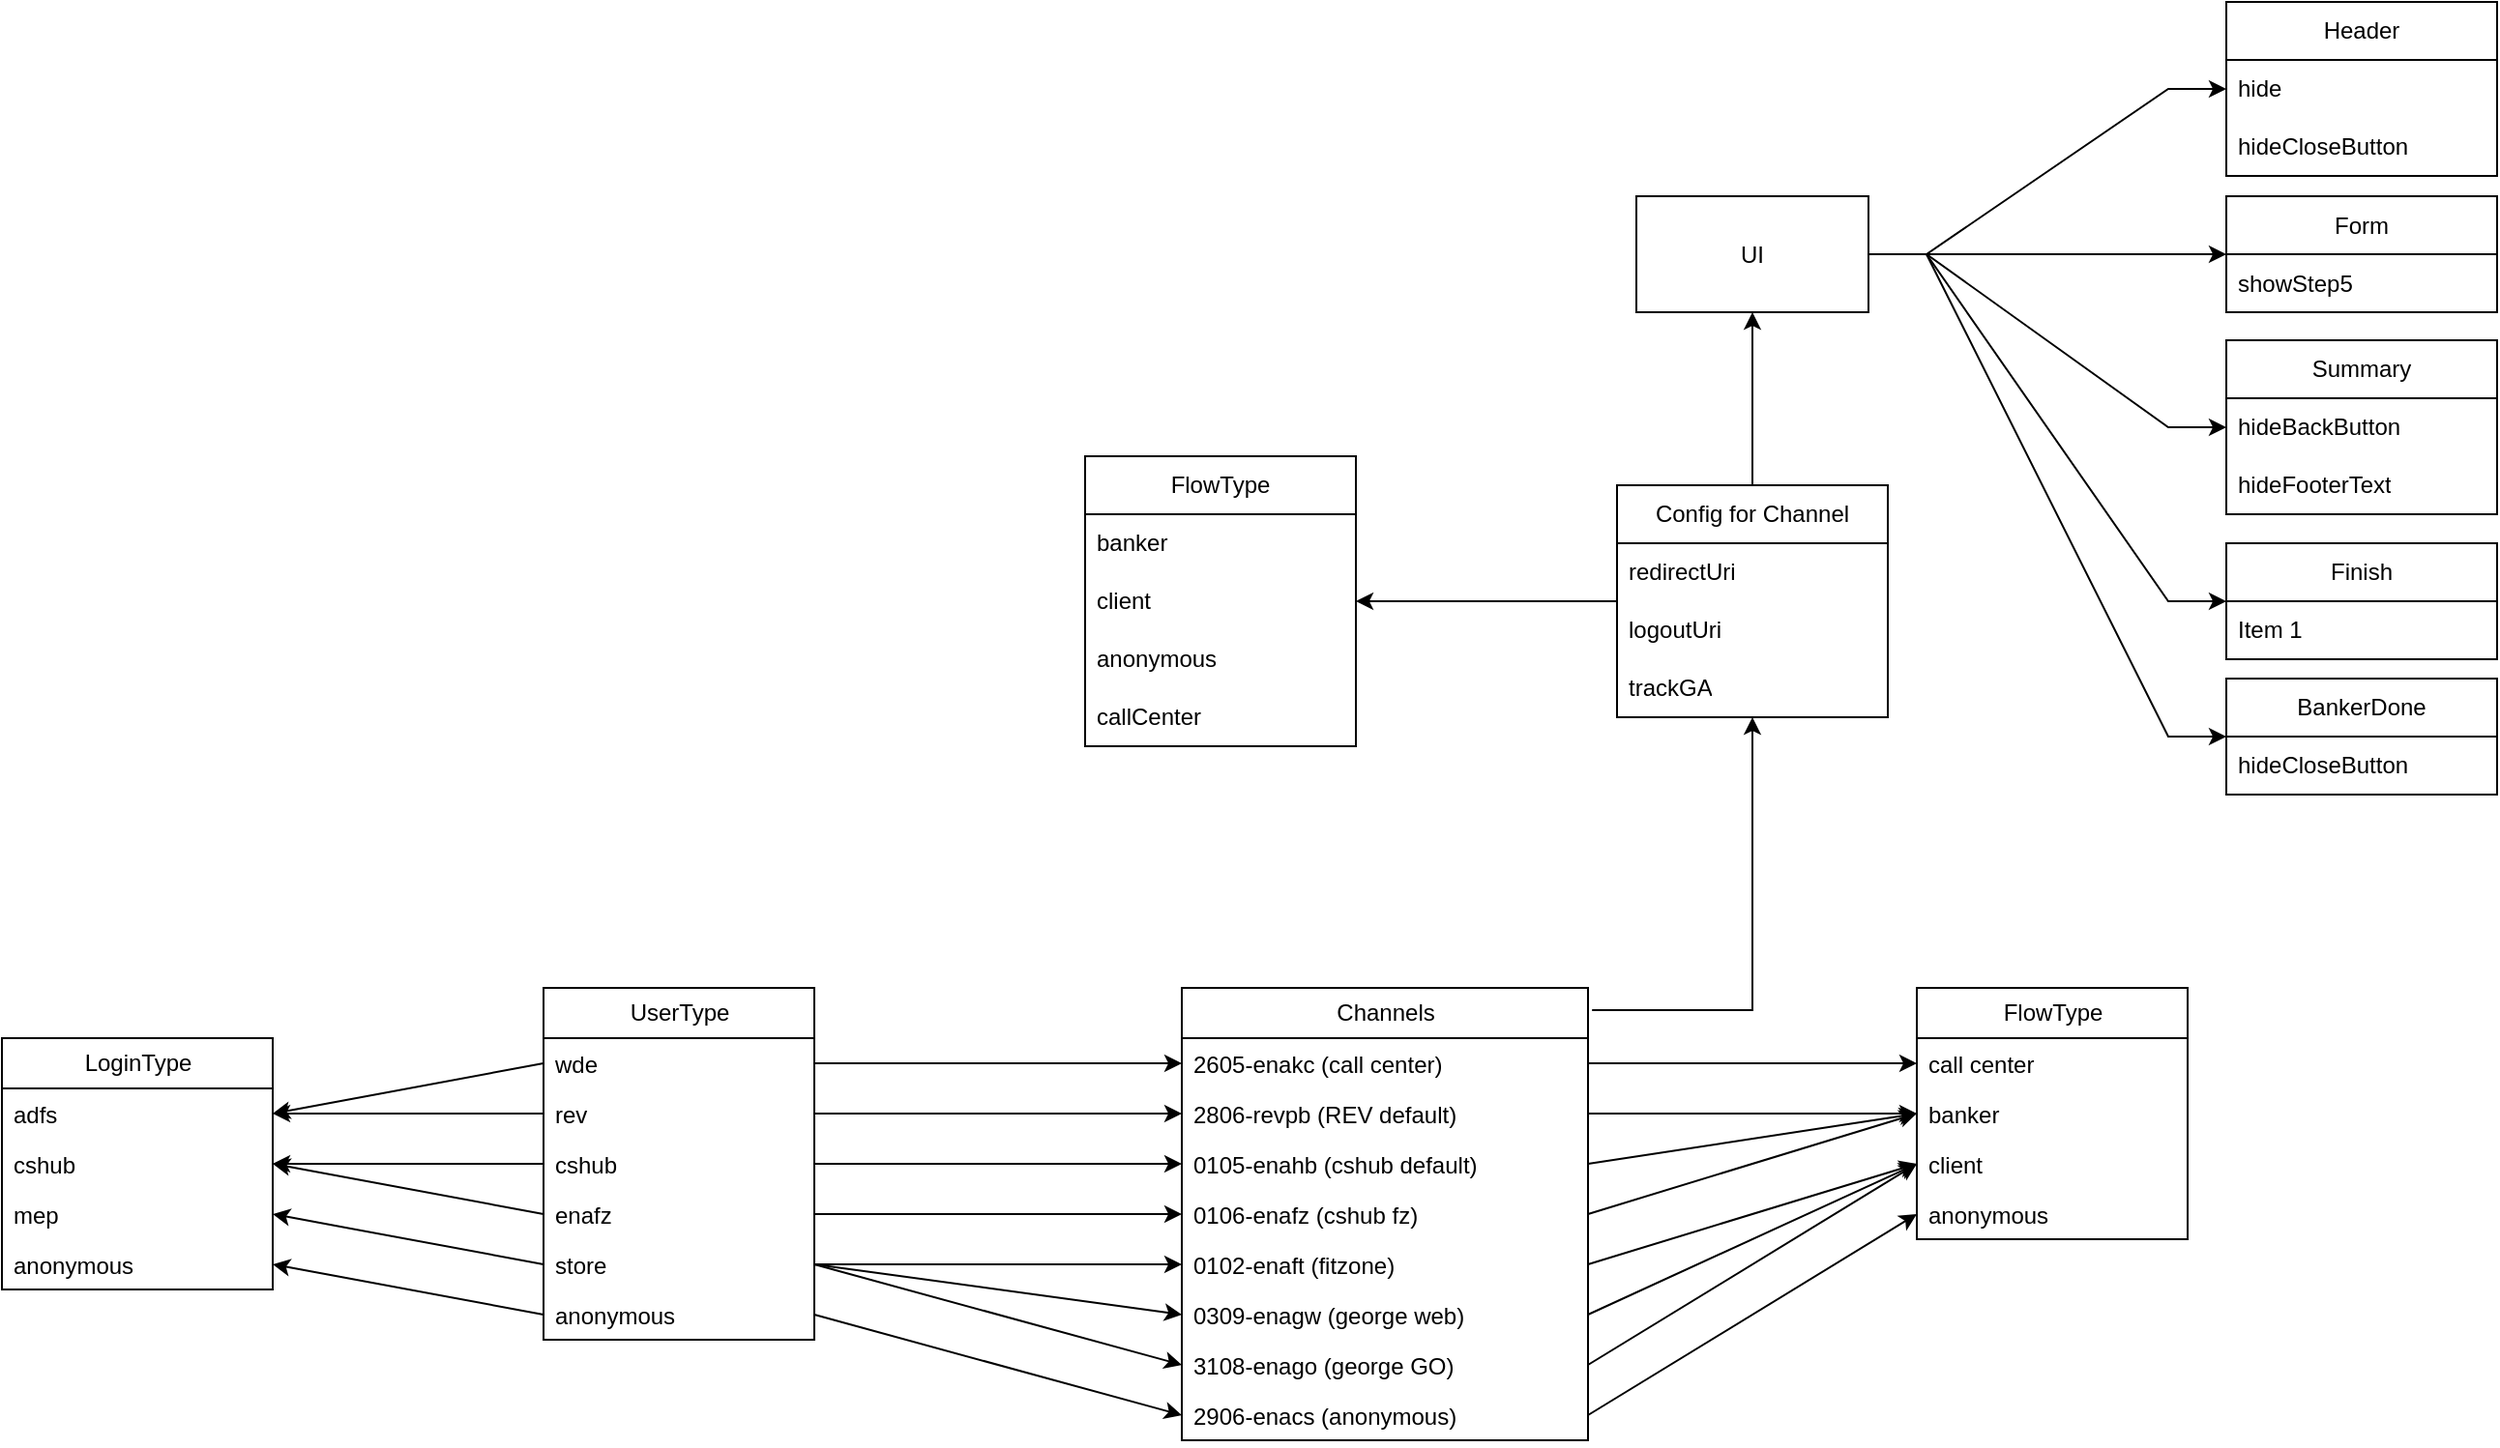 <mxfile version="21.7.4" type="github">
  <diagram name="Stránka-1" id="3PBPj4A7SnuS5fqXDSdj">
    <mxGraphModel dx="2336" dy="1974" grid="1" gridSize="10" guides="1" tooltips="1" connect="1" arrows="1" fold="1" page="1" pageScale="1" pageWidth="827" pageHeight="1169" math="0" shadow="0">
      <root>
        <mxCell id="0" />
        <mxCell id="1" parent="0" />
        <mxCell id="SjOJlThTYpRyi31LJR5W-23" value="UserType" style="swimlane;fontStyle=0;childLayout=stackLayout;horizontal=1;startSize=26;fillColor=none;horizontalStack=0;resizeParent=1;resizeParentMax=0;resizeLast=0;collapsible=1;marginBottom=0;html=1;" parent="1" vertex="1">
          <mxGeometry x="50" y="210" width="140" height="182" as="geometry">
            <mxRectangle x="80" y="380" width="90" height="30" as="alternateBounds" />
          </mxGeometry>
        </mxCell>
        <mxCell id="SjOJlThTYpRyi31LJR5W-26" value="wde" style="text;strokeColor=none;fillColor=none;align=left;verticalAlign=top;spacingLeft=4;spacingRight=4;overflow=hidden;rotatable=0;points=[[0,0.5],[1,0.5]];portConstraint=eastwest;whiteSpace=wrap;html=1;" parent="SjOJlThTYpRyi31LJR5W-23" vertex="1">
          <mxGeometry y="26" width="140" height="26" as="geometry" />
        </mxCell>
        <mxCell id="SjOJlThTYpRyi31LJR5W-27" value="rev" style="text;strokeColor=none;fillColor=none;align=left;verticalAlign=top;spacingLeft=4;spacingRight=4;overflow=hidden;rotatable=0;points=[[0,0.5],[1,0.5]];portConstraint=eastwest;whiteSpace=wrap;html=1;" parent="SjOJlThTYpRyi31LJR5W-23" vertex="1">
          <mxGeometry y="52" width="140" height="26" as="geometry" />
        </mxCell>
        <mxCell id="SjOJlThTYpRyi31LJR5W-25" value="cshub" style="text;strokeColor=none;fillColor=none;align=left;verticalAlign=top;spacingLeft=4;spacingRight=4;overflow=hidden;rotatable=0;points=[[0,0.5],[1,0.5]];portConstraint=eastwest;whiteSpace=wrap;html=1;" parent="SjOJlThTYpRyi31LJR5W-23" vertex="1">
          <mxGeometry y="78" width="140" height="26" as="geometry" />
        </mxCell>
        <mxCell id="vvUskbsvoKcseMyx_ruH-7" value="enafz" style="text;strokeColor=none;fillColor=none;align=left;verticalAlign=top;spacingLeft=4;spacingRight=4;overflow=hidden;rotatable=0;points=[[0,0.5],[1,0.5]];portConstraint=eastwest;whiteSpace=wrap;html=1;" parent="SjOJlThTYpRyi31LJR5W-23" vertex="1">
          <mxGeometry y="104" width="140" height="26" as="geometry" />
        </mxCell>
        <mxCell id="SjOJlThTYpRyi31LJR5W-24" value="store" style="text;strokeColor=none;fillColor=none;align=left;verticalAlign=top;spacingLeft=4;spacingRight=4;overflow=hidden;rotatable=0;points=[[0,0.5],[1,0.5]];portConstraint=eastwest;whiteSpace=wrap;html=1;" parent="SjOJlThTYpRyi31LJR5W-23" vertex="1">
          <mxGeometry y="130" width="140" height="26" as="geometry" />
        </mxCell>
        <mxCell id="Q2BOVZZJzmIybMUUDZFd-5" value="anonymous" style="text;strokeColor=none;fillColor=none;align=left;verticalAlign=top;spacingLeft=4;spacingRight=4;overflow=hidden;rotatable=0;points=[[0,0.5],[1,0.5]];portConstraint=eastwest;whiteSpace=wrap;html=1;" parent="SjOJlThTYpRyi31LJR5W-23" vertex="1">
          <mxGeometry y="156" width="140" height="26" as="geometry" />
        </mxCell>
        <mxCell id="SjOJlThTYpRyi31LJR5W-28" value="LoginType" style="swimlane;fontStyle=0;childLayout=stackLayout;horizontal=1;startSize=26;fillColor=none;horizontalStack=0;resizeParent=1;resizeParentMax=0;resizeLast=0;collapsible=1;marginBottom=0;html=1;" parent="1" vertex="1">
          <mxGeometry x="-230" y="236" width="140" height="130" as="geometry" />
        </mxCell>
        <mxCell id="SjOJlThTYpRyi31LJR5W-30" value="adfs" style="text;strokeColor=none;fillColor=none;align=left;verticalAlign=top;spacingLeft=4;spacingRight=4;overflow=hidden;rotatable=0;points=[[0,0.5],[1,0.5]];portConstraint=eastwest;whiteSpace=wrap;html=1;" parent="SjOJlThTYpRyi31LJR5W-28" vertex="1">
          <mxGeometry y="26" width="140" height="26" as="geometry" />
        </mxCell>
        <mxCell id="SjOJlThTYpRyi31LJR5W-31" value="cshub" style="text;strokeColor=none;fillColor=none;align=left;verticalAlign=top;spacingLeft=4;spacingRight=4;overflow=hidden;rotatable=0;points=[[0,0.5],[1,0.5]];portConstraint=eastwest;whiteSpace=wrap;html=1;" parent="SjOJlThTYpRyi31LJR5W-28" vertex="1">
          <mxGeometry y="52" width="140" height="26" as="geometry" />
        </mxCell>
        <mxCell id="SjOJlThTYpRyi31LJR5W-29" value="mep" style="text;strokeColor=none;fillColor=none;align=left;verticalAlign=top;spacingLeft=4;spacingRight=4;overflow=hidden;rotatable=0;points=[[0,0.5],[1,0.5]];portConstraint=eastwest;whiteSpace=wrap;html=1;" parent="SjOJlThTYpRyi31LJR5W-28" vertex="1">
          <mxGeometry y="78" width="140" height="26" as="geometry" />
        </mxCell>
        <mxCell id="Q2BOVZZJzmIybMUUDZFd-4" value="anonymous" style="text;strokeColor=none;fillColor=none;align=left;verticalAlign=top;spacingLeft=4;spacingRight=4;overflow=hidden;rotatable=0;points=[[0,0.5],[1,0.5]];portConstraint=eastwest;whiteSpace=wrap;html=1;" parent="SjOJlThTYpRyi31LJR5W-28" vertex="1">
          <mxGeometry y="104" width="140" height="26" as="geometry" />
        </mxCell>
        <mxCell id="SjOJlThTYpRyi31LJR5W-32" value="Channels" style="swimlane;fontStyle=0;childLayout=stackLayout;horizontal=1;startSize=26;fillColor=none;horizontalStack=0;resizeParent=1;resizeParentMax=0;resizeLast=0;collapsible=1;marginBottom=0;html=1;" parent="1" vertex="1">
          <mxGeometry x="380" y="210" width="210" height="234" as="geometry" />
        </mxCell>
        <mxCell id="SjOJlThTYpRyi31LJR5W-37" value="2605-enakc (call center)" style="text;strokeColor=none;fillColor=none;align=left;verticalAlign=top;spacingLeft=4;spacingRight=4;overflow=hidden;rotatable=0;points=[[0,0.5],[1,0.5]];portConstraint=eastwest;whiteSpace=wrap;html=1;" parent="SjOJlThTYpRyi31LJR5W-32" vertex="1">
          <mxGeometry y="26" width="210" height="26" as="geometry" />
        </mxCell>
        <mxCell id="SjOJlThTYpRyi31LJR5W-41" value="2806-revpb (REV default)" style="text;strokeColor=none;fillColor=none;align=left;verticalAlign=top;spacingLeft=4;spacingRight=4;overflow=hidden;rotatable=0;points=[[0,0.5],[1,0.5]];portConstraint=eastwest;whiteSpace=wrap;html=1;" parent="SjOJlThTYpRyi31LJR5W-32" vertex="1">
          <mxGeometry y="52" width="210" height="26" as="geometry" />
        </mxCell>
        <mxCell id="SjOJlThTYpRyi31LJR5W-39" value="0105-enahb (cshub&amp;nbsp;default)" style="text;strokeColor=none;fillColor=none;align=left;verticalAlign=top;spacingLeft=4;spacingRight=4;overflow=hidden;rotatable=0;points=[[0,0.5],[1,0.5]];portConstraint=eastwest;whiteSpace=wrap;html=1;" parent="SjOJlThTYpRyi31LJR5W-32" vertex="1">
          <mxGeometry y="78" width="210" height="26" as="geometry" />
        </mxCell>
        <mxCell id="SjOJlThTYpRyi31LJR5W-40" value="0106-enafz (cshub fz)" style="text;strokeColor=none;fillColor=none;align=left;verticalAlign=top;spacingLeft=4;spacingRight=4;overflow=hidden;rotatable=0;points=[[0,0.5],[1,0.5]];portConstraint=eastwest;whiteSpace=wrap;html=1;" parent="SjOJlThTYpRyi31LJR5W-32" vertex="1">
          <mxGeometry y="104" width="210" height="26" as="geometry" />
        </mxCell>
        <mxCell id="SjOJlThTYpRyi31LJR5W-33" value="0102-enaft (fitzone)" style="text;strokeColor=none;fillColor=none;align=left;verticalAlign=top;spacingLeft=4;spacingRight=4;overflow=hidden;rotatable=0;points=[[0,0.5],[1,0.5]];portConstraint=eastwest;whiteSpace=wrap;html=1;" parent="SjOJlThTYpRyi31LJR5W-32" vertex="1">
          <mxGeometry y="130" width="210" height="26" as="geometry" />
        </mxCell>
        <mxCell id="SjOJlThTYpRyi31LJR5W-34" value="0309-enagw (george web)" style="text;strokeColor=none;fillColor=none;align=left;verticalAlign=top;spacingLeft=4;spacingRight=4;overflow=hidden;rotatable=0;points=[[0,0.5],[1,0.5]];portConstraint=eastwest;whiteSpace=wrap;html=1;" parent="SjOJlThTYpRyi31LJR5W-32" vertex="1">
          <mxGeometry y="156" width="210" height="26" as="geometry" />
        </mxCell>
        <mxCell id="SjOJlThTYpRyi31LJR5W-35" value="3108-enago (george GO)" style="text;strokeColor=none;fillColor=none;align=left;verticalAlign=top;spacingLeft=4;spacingRight=4;overflow=hidden;rotatable=0;points=[[0,0.5],[1,0.5]];portConstraint=eastwest;whiteSpace=wrap;html=1;" parent="SjOJlThTYpRyi31LJR5W-32" vertex="1">
          <mxGeometry y="182" width="210" height="26" as="geometry" />
        </mxCell>
        <mxCell id="SjOJlThTYpRyi31LJR5W-36" value="2906-enacs (anonymous)" style="text;strokeColor=none;fillColor=none;align=left;verticalAlign=top;spacingLeft=4;spacingRight=4;overflow=hidden;rotatable=0;points=[[0,0.5],[1,0.5]];portConstraint=eastwest;whiteSpace=wrap;html=1;" parent="SjOJlThTYpRyi31LJR5W-32" vertex="1">
          <mxGeometry y="208" width="210" height="26" as="geometry" />
        </mxCell>
        <mxCell id="Q2BOVZZJzmIybMUUDZFd-3" value="" style="edgeStyle=orthogonalEdgeStyle;rounded=0;orthogonalLoop=1;jettySize=auto;html=1;exitX=1.01;exitY=0.049;exitDx=0;exitDy=0;exitPerimeter=0;" parent="1" source="SjOJlThTYpRyi31LJR5W-32" target="dvN6BULuj6MkzKKFIKqG-23" edge="1">
          <mxGeometry relative="1" as="geometry">
            <mxPoint x="675.053" y="89" as="targetPoint" />
          </mxGeometry>
        </mxCell>
        <mxCell id="SjOJlThTYpRyi31LJR5W-43" value="FlowType" style="swimlane;fontStyle=0;childLayout=stackLayout;horizontal=1;startSize=26;fillColor=none;horizontalStack=0;resizeParent=1;resizeParentMax=0;resizeLast=0;collapsible=1;marginBottom=0;html=1;" parent="1" vertex="1">
          <mxGeometry x="760" y="210" width="140" height="130" as="geometry">
            <mxRectangle x="760" y="210" width="90" height="30" as="alternateBounds" />
          </mxGeometry>
        </mxCell>
        <mxCell id="SjOJlThTYpRyi31LJR5W-46" value="call center" style="text;strokeColor=none;fillColor=none;align=left;verticalAlign=top;spacingLeft=4;spacingRight=4;overflow=hidden;rotatable=0;points=[[0,0.5],[1,0.5]];portConstraint=eastwest;whiteSpace=wrap;html=1;" parent="SjOJlThTYpRyi31LJR5W-43" vertex="1">
          <mxGeometry y="26" width="140" height="26" as="geometry" />
        </mxCell>
        <mxCell id="SjOJlThTYpRyi31LJR5W-44" value="banker" style="text;strokeColor=none;fillColor=none;align=left;verticalAlign=top;spacingLeft=4;spacingRight=4;overflow=hidden;rotatable=0;points=[[0,0.5],[1,0.5]];portConstraint=eastwest;whiteSpace=wrap;html=1;" parent="SjOJlThTYpRyi31LJR5W-43" vertex="1">
          <mxGeometry y="52" width="140" height="26" as="geometry" />
        </mxCell>
        <mxCell id="SjOJlThTYpRyi31LJR5W-47" value="client" style="text;strokeColor=none;fillColor=none;align=left;verticalAlign=top;spacingLeft=4;spacingRight=4;overflow=hidden;rotatable=0;points=[[0,0.5],[1,0.5]];portConstraint=eastwest;whiteSpace=wrap;html=1;" parent="SjOJlThTYpRyi31LJR5W-43" vertex="1">
          <mxGeometry y="78" width="140" height="26" as="geometry" />
        </mxCell>
        <mxCell id="dvN6BULuj6MkzKKFIKqG-35" value="anonymous" style="text;strokeColor=none;fillColor=none;align=left;verticalAlign=top;spacingLeft=4;spacingRight=4;overflow=hidden;rotatable=0;points=[[0,0.5],[1,0.5]];portConstraint=eastwest;whiteSpace=wrap;html=1;" vertex="1" parent="SjOJlThTYpRyi31LJR5W-43">
          <mxGeometry y="104" width="140" height="26" as="geometry" />
        </mxCell>
        <mxCell id="SjOJlThTYpRyi31LJR5W-49" value="" style="endArrow=classic;html=1;rounded=0;entryX=0;entryY=0.5;entryDx=0;entryDy=0;exitX=1;exitY=0.5;exitDx=0;exitDy=0;" parent="1" source="SjOJlThTYpRyi31LJR5W-33" target="SjOJlThTYpRyi31LJR5W-47" edge="1">
          <mxGeometry width="50" height="50" relative="1" as="geometry">
            <mxPoint x="370" y="180" as="sourcePoint" />
            <mxPoint x="550" y="100" as="targetPoint" />
          </mxGeometry>
        </mxCell>
        <mxCell id="SjOJlThTYpRyi31LJR5W-50" value="" style="endArrow=classic;html=1;rounded=0;entryX=1;entryY=0.5;entryDx=0;entryDy=0;exitX=0;exitY=0.5;exitDx=0;exitDy=0;" parent="1" source="SjOJlThTYpRyi31LJR5W-24" target="SjOJlThTYpRyi31LJR5W-29" edge="1">
          <mxGeometry width="50" height="50" relative="1" as="geometry">
            <mxPoint x="370" y="180" as="sourcePoint" />
            <mxPoint x="420" y="130" as="targetPoint" />
          </mxGeometry>
        </mxCell>
        <mxCell id="SjOJlThTYpRyi31LJR5W-51" value="" style="endArrow=classic;html=1;rounded=0;exitX=1;exitY=0.5;exitDx=0;exitDy=0;entryX=0;entryY=0.5;entryDx=0;entryDy=0;" parent="1" source="SjOJlThTYpRyi31LJR5W-34" target="SjOJlThTYpRyi31LJR5W-47" edge="1">
          <mxGeometry width="50" height="50" relative="1" as="geometry">
            <mxPoint x="370" y="220" as="sourcePoint" />
            <mxPoint x="420" y="170" as="targetPoint" />
          </mxGeometry>
        </mxCell>
        <mxCell id="SjOJlThTYpRyi31LJR5W-52" value="" style="endArrow=classic;html=1;rounded=0;exitX=1;exitY=0.5;exitDx=0;exitDy=0;entryX=0;entryY=0.5;entryDx=0;entryDy=0;" parent="1" source="SjOJlThTYpRyi31LJR5W-35" target="SjOJlThTYpRyi31LJR5W-47" edge="1">
          <mxGeometry width="50" height="50" relative="1" as="geometry">
            <mxPoint x="370" y="220" as="sourcePoint" />
            <mxPoint x="720" y="379" as="targetPoint" />
          </mxGeometry>
        </mxCell>
        <mxCell id="SjOJlThTYpRyi31LJR5W-53" value="" style="endArrow=classic;html=1;rounded=0;entryX=0;entryY=0.5;entryDx=0;entryDy=0;exitX=1;exitY=0.5;exitDx=0;exitDy=0;" parent="1" source="SjOJlThTYpRyi31LJR5W-37" target="SjOJlThTYpRyi31LJR5W-46" edge="1">
          <mxGeometry width="50" height="50" relative="1" as="geometry">
            <mxPoint x="370" y="220" as="sourcePoint" />
            <mxPoint x="420" y="170" as="targetPoint" />
          </mxGeometry>
        </mxCell>
        <mxCell id="SjOJlThTYpRyi31LJR5W-54" value="" style="endArrow=classic;html=1;rounded=0;entryX=0;entryY=0.5;entryDx=0;entryDy=0;exitX=1;exitY=0.5;exitDx=0;exitDy=0;" parent="1" source="SjOJlThTYpRyi31LJR5W-39" target="SjOJlThTYpRyi31LJR5W-44" edge="1">
          <mxGeometry width="50" height="50" relative="1" as="geometry">
            <mxPoint x="370" y="220" as="sourcePoint" />
            <mxPoint x="420" y="170" as="targetPoint" />
          </mxGeometry>
        </mxCell>
        <mxCell id="SjOJlThTYpRyi31LJR5W-55" value="" style="endArrow=classic;html=1;rounded=0;entryX=0;entryY=0.5;entryDx=0;entryDy=0;exitX=1;exitY=0.5;exitDx=0;exitDy=0;" parent="1" source="SjOJlThTYpRyi31LJR5W-41" target="SjOJlThTYpRyi31LJR5W-44" edge="1">
          <mxGeometry width="50" height="50" relative="1" as="geometry">
            <mxPoint x="370" y="220" as="sourcePoint" />
            <mxPoint x="720" y="275" as="targetPoint" />
          </mxGeometry>
        </mxCell>
        <mxCell id="SjOJlThTYpRyi31LJR5W-57" value="" style="endArrow=classic;html=1;rounded=0;exitX=0;exitY=0.5;exitDx=0;exitDy=0;entryX=1;entryY=0.5;entryDx=0;entryDy=0;" parent="1" source="SjOJlThTYpRyi31LJR5W-25" target="SjOJlThTYpRyi31LJR5W-31" edge="1">
          <mxGeometry width="50" height="50" relative="1" as="geometry">
            <mxPoint x="370" y="220" as="sourcePoint" />
            <mxPoint x="420" y="170" as="targetPoint" />
          </mxGeometry>
        </mxCell>
        <mxCell id="SjOJlThTYpRyi31LJR5W-58" value="" style="endArrow=classic;html=1;rounded=0;exitX=0;exitY=0.5;exitDx=0;exitDy=0;entryX=1;entryY=0.5;entryDx=0;entryDy=0;" parent="1" source="SjOJlThTYpRyi31LJR5W-26" target="SjOJlThTYpRyi31LJR5W-30" edge="1">
          <mxGeometry width="50" height="50" relative="1" as="geometry">
            <mxPoint x="370" y="220" as="sourcePoint" />
            <mxPoint x="420" y="170" as="targetPoint" />
          </mxGeometry>
        </mxCell>
        <mxCell id="SjOJlThTYpRyi31LJR5W-59" value="" style="endArrow=classic;html=1;rounded=0;exitX=0;exitY=0.5;exitDx=0;exitDy=0;entryX=1;entryY=0.5;entryDx=0;entryDy=0;" parent="1" source="SjOJlThTYpRyi31LJR5W-27" target="SjOJlThTYpRyi31LJR5W-30" edge="1">
          <mxGeometry width="50" height="50" relative="1" as="geometry">
            <mxPoint x="370" y="220" as="sourcePoint" />
            <mxPoint x="420" y="170" as="targetPoint" />
          </mxGeometry>
        </mxCell>
        <mxCell id="MxuI9KtcCYeFHCrBHjSj-1" value="" style="endArrow=classic;html=1;rounded=0;entryX=0;entryY=0.5;entryDx=0;entryDy=0;exitX=1;exitY=0.5;exitDx=0;exitDy=0;" parent="1" source="SjOJlThTYpRyi31LJR5W-24" target="SjOJlThTYpRyi31LJR5W-35" edge="1">
          <mxGeometry width="50" height="50" relative="1" as="geometry">
            <mxPoint x="160" y="420" as="sourcePoint" />
            <mxPoint x="210" y="370" as="targetPoint" />
          </mxGeometry>
        </mxCell>
        <mxCell id="MxuI9KtcCYeFHCrBHjSj-2" value="" style="endArrow=classic;html=1;rounded=0;entryX=0;entryY=0.5;entryDx=0;entryDy=0;exitX=1;exitY=0.5;exitDx=0;exitDy=0;" parent="1" source="SjOJlThTYpRyi31LJR5W-24" target="SjOJlThTYpRyi31LJR5W-34" edge="1">
          <mxGeometry width="50" height="50" relative="1" as="geometry">
            <mxPoint x="160" y="420" as="sourcePoint" />
            <mxPoint x="210" y="370" as="targetPoint" />
          </mxGeometry>
        </mxCell>
        <mxCell id="MxuI9KtcCYeFHCrBHjSj-3" value="" style="endArrow=classic;html=1;rounded=0;entryX=0;entryY=0.5;entryDx=0;entryDy=0;exitX=1;exitY=0.5;exitDx=0;exitDy=0;" parent="1" source="SjOJlThTYpRyi31LJR5W-24" target="SjOJlThTYpRyi31LJR5W-33" edge="1">
          <mxGeometry width="50" height="50" relative="1" as="geometry">
            <mxPoint x="160" y="420" as="sourcePoint" />
            <mxPoint x="210" y="370" as="targetPoint" />
          </mxGeometry>
        </mxCell>
        <mxCell id="MxuI9KtcCYeFHCrBHjSj-5" value="" style="endArrow=classic;html=1;rounded=0;exitX=1;exitY=0.5;exitDx=0;exitDy=0;entryX=0;entryY=0.5;entryDx=0;entryDy=0;" parent="1" source="SjOJlThTYpRyi31LJR5W-26" target="SjOJlThTYpRyi31LJR5W-37" edge="1">
          <mxGeometry width="50" height="50" relative="1" as="geometry">
            <mxPoint x="160" y="420" as="sourcePoint" />
            <mxPoint x="210" y="370" as="targetPoint" />
          </mxGeometry>
        </mxCell>
        <mxCell id="MxuI9KtcCYeFHCrBHjSj-6" value="" style="endArrow=classic;html=1;rounded=0;entryX=0;entryY=0.5;entryDx=0;entryDy=0;exitX=1;exitY=0.5;exitDx=0;exitDy=0;" parent="1" source="SjOJlThTYpRyi31LJR5W-27" target="SjOJlThTYpRyi31LJR5W-41" edge="1">
          <mxGeometry width="50" height="50" relative="1" as="geometry">
            <mxPoint x="160" y="420" as="sourcePoint" />
            <mxPoint x="210" y="370" as="targetPoint" />
          </mxGeometry>
        </mxCell>
        <mxCell id="MxuI9KtcCYeFHCrBHjSj-7" value="" style="endArrow=classic;html=1;rounded=0;entryX=0;entryY=0.5;entryDx=0;entryDy=0;exitX=1;exitY=0.5;exitDx=0;exitDy=0;" parent="1" source="SjOJlThTYpRyi31LJR5W-25" target="SjOJlThTYpRyi31LJR5W-39" edge="1">
          <mxGeometry width="50" height="50" relative="1" as="geometry">
            <mxPoint x="160" y="420" as="sourcePoint" />
            <mxPoint x="210" y="370" as="targetPoint" />
          </mxGeometry>
        </mxCell>
        <mxCell id="vvUskbsvoKcseMyx_ruH-3" value="" style="endArrow=classic;html=1;rounded=0;exitX=1;exitY=0.5;exitDx=0;exitDy=0;entryX=0;entryY=0.5;entryDx=0;entryDy=0;" parent="1" source="vvUskbsvoKcseMyx_ruH-7" target="SjOJlThTYpRyi31LJR5W-40" edge="1">
          <mxGeometry width="50" height="50" relative="1" as="geometry">
            <mxPoint x="340" y="420" as="sourcePoint" />
            <mxPoint x="390" y="370" as="targetPoint" />
          </mxGeometry>
        </mxCell>
        <mxCell id="vvUskbsvoKcseMyx_ruH-4" value="" style="endArrow=classic;html=1;rounded=0;entryX=0;entryY=0.5;entryDx=0;entryDy=0;exitX=1;exitY=0.5;exitDx=0;exitDy=0;" parent="1" source="SjOJlThTYpRyi31LJR5W-40" target="SjOJlThTYpRyi31LJR5W-44" edge="1">
          <mxGeometry width="50" height="50" relative="1" as="geometry">
            <mxPoint x="340" y="420" as="sourcePoint" />
            <mxPoint x="390" y="370" as="targetPoint" />
          </mxGeometry>
        </mxCell>
        <mxCell id="vvUskbsvoKcseMyx_ruH-8" value="" style="endArrow=classic;html=1;rounded=0;entryX=1;entryY=0.5;entryDx=0;entryDy=0;exitX=0;exitY=0.5;exitDx=0;exitDy=0;" parent="1" source="vvUskbsvoKcseMyx_ruH-7" target="SjOJlThTYpRyi31LJR5W-31" edge="1">
          <mxGeometry width="50" height="50" relative="1" as="geometry">
            <mxPoint x="340" y="420" as="sourcePoint" />
            <mxPoint x="50" y="490" as="targetPoint" />
          </mxGeometry>
        </mxCell>
        <mxCell id="dvN6BULuj6MkzKKFIKqG-16" value="" style="edgeStyle=orthogonalEdgeStyle;rounded=0;orthogonalLoop=1;jettySize=auto;html=1;" edge="1" parent="1" source="dvN6BULuj6MkzKKFIKqG-23" target="dvN6BULuj6MkzKKFIKqG-15">
          <mxGeometry relative="1" as="geometry">
            <mxPoint x="600" y="-20" as="sourcePoint" />
          </mxGeometry>
        </mxCell>
        <mxCell id="Q2BOVZZJzmIybMUUDZFd-6" value="" style="endArrow=classic;html=1;rounded=0;entryX=1;entryY=0.5;entryDx=0;entryDy=0;exitX=0;exitY=0.5;exitDx=0;exitDy=0;" parent="1" source="Q2BOVZZJzmIybMUUDZFd-5" target="Q2BOVZZJzmIybMUUDZFd-4" edge="1">
          <mxGeometry width="50" height="50" relative="1" as="geometry">
            <mxPoint x="390" y="320" as="sourcePoint" />
            <mxPoint x="90" y="660" as="targetPoint" />
          </mxGeometry>
        </mxCell>
        <mxCell id="Q2BOVZZJzmIybMUUDZFd-8" value="" style="endArrow=classic;html=1;rounded=0;entryX=0;entryY=0.5;entryDx=0;entryDy=0;exitX=1;exitY=0.5;exitDx=0;exitDy=0;" parent="1" source="Q2BOVZZJzmIybMUUDZFd-5" target="SjOJlThTYpRyi31LJR5W-36" edge="1">
          <mxGeometry width="50" height="50" relative="1" as="geometry">
            <mxPoint x="390" y="320" as="sourcePoint" />
            <mxPoint x="370" y="483.0" as="targetPoint" />
          </mxGeometry>
        </mxCell>
        <mxCell id="Q2BOVZZJzmIybMUUDZFd-9" value="" style="endArrow=classic;html=1;rounded=0;entryX=0;entryY=0.5;entryDx=0;entryDy=0;exitX=1;exitY=0.5;exitDx=0;exitDy=0;" parent="1" source="SjOJlThTYpRyi31LJR5W-36" target="dvN6BULuj6MkzKKFIKqG-35" edge="1">
          <mxGeometry width="50" height="50" relative="1" as="geometry">
            <mxPoint x="580" y="483.0" as="sourcePoint" />
            <mxPoint x="440" y="270" as="targetPoint" />
          </mxGeometry>
        </mxCell>
        <mxCell id="dvN6BULuj6MkzKKFIKqG-10" value="Summary" style="swimlane;fontStyle=0;childLayout=stackLayout;horizontal=1;startSize=30;horizontalStack=0;resizeParent=1;resizeParentMax=0;resizeLast=0;collapsible=1;marginBottom=0;whiteSpace=wrap;html=1;" vertex="1" parent="1">
          <mxGeometry x="920" y="-125" width="140" height="90" as="geometry" />
        </mxCell>
        <mxCell id="dvN6BULuj6MkzKKFIKqG-12" value="hideBackButton" style="text;strokeColor=none;fillColor=none;align=left;verticalAlign=middle;spacingLeft=4;spacingRight=4;overflow=hidden;points=[[0,0.5],[1,0.5]];portConstraint=eastwest;rotatable=0;whiteSpace=wrap;html=1;" vertex="1" parent="dvN6BULuj6MkzKKFIKqG-10">
          <mxGeometry y="30" width="140" height="30" as="geometry" />
        </mxCell>
        <mxCell id="dvN6BULuj6MkzKKFIKqG-42" value="hideFooterText" style="text;strokeColor=none;fillColor=none;align=left;verticalAlign=middle;spacingLeft=4;spacingRight=4;overflow=hidden;points=[[0,0.5],[1,0.5]];portConstraint=eastwest;rotatable=0;whiteSpace=wrap;html=1;" vertex="1" parent="dvN6BULuj6MkzKKFIKqG-10">
          <mxGeometry y="60" width="140" height="30" as="geometry" />
        </mxCell>
        <mxCell id="dvN6BULuj6MkzKKFIKqG-17" style="edgeStyle=entityRelationEdgeStyle;rounded=0;orthogonalLoop=1;jettySize=auto;html=1;exitX=1;exitY=0.5;exitDx=0;exitDy=0;" edge="1" parent="1" source="dvN6BULuj6MkzKKFIKqG-15" target="dvN6BULuj6MkzKKFIKqG-10">
          <mxGeometry relative="1" as="geometry" />
        </mxCell>
        <mxCell id="dvN6BULuj6MkzKKFIKqG-22" style="edgeStyle=entityRelationEdgeStyle;rounded=0;orthogonalLoop=1;jettySize=auto;html=1;exitX=1;exitY=0.5;exitDx=0;exitDy=0;" edge="1" parent="1" source="dvN6BULuj6MkzKKFIKqG-15" target="dvN6BULuj6MkzKKFIKqG-18">
          <mxGeometry relative="1" as="geometry" />
        </mxCell>
        <mxCell id="dvN6BULuj6MkzKKFIKqG-15" value="UI" style="whiteSpace=wrap;html=1;fillColor=none;fontStyle=0;startSize=26;" vertex="1" parent="1">
          <mxGeometry x="615" y="-199.5" width="120" height="60" as="geometry" />
        </mxCell>
        <mxCell id="dvN6BULuj6MkzKKFIKqG-18" value="Header" style="swimlane;fontStyle=0;childLayout=stackLayout;horizontal=1;startSize=30;horizontalStack=0;resizeParent=1;resizeParentMax=0;resizeLast=0;collapsible=1;marginBottom=0;whiteSpace=wrap;html=1;" vertex="1" parent="1">
          <mxGeometry x="920" y="-300" width="140" height="90" as="geometry" />
        </mxCell>
        <mxCell id="dvN6BULuj6MkzKKFIKqG-19" value="hide" style="text;strokeColor=none;fillColor=none;align=left;verticalAlign=middle;spacingLeft=4;spacingRight=4;overflow=hidden;points=[[0,0.5],[1,0.5]];portConstraint=eastwest;rotatable=0;whiteSpace=wrap;html=1;" vertex="1" parent="dvN6BULuj6MkzKKFIKqG-18">
          <mxGeometry y="30" width="140" height="30" as="geometry" />
        </mxCell>
        <mxCell id="dvN6BULuj6MkzKKFIKqG-20" value="hideCloseButton" style="text;strokeColor=none;fillColor=none;align=left;verticalAlign=middle;spacingLeft=4;spacingRight=4;overflow=hidden;points=[[0,0.5],[1,0.5]];portConstraint=eastwest;rotatable=0;whiteSpace=wrap;html=1;" vertex="1" parent="dvN6BULuj6MkzKKFIKqG-18">
          <mxGeometry y="60" width="140" height="30" as="geometry" />
        </mxCell>
        <mxCell id="dvN6BULuj6MkzKKFIKqG-30" value="" style="edgeStyle=orthogonalEdgeStyle;rounded=0;orthogonalLoop=1;jettySize=auto;html=1;" edge="1" parent="1" source="dvN6BULuj6MkzKKFIKqG-23" target="dvN6BULuj6MkzKKFIKqG-31">
          <mxGeometry relative="1" as="geometry">
            <mxPoint x="835" y="10" as="targetPoint" />
          </mxGeometry>
        </mxCell>
        <mxCell id="dvN6BULuj6MkzKKFIKqG-23" value="Config for Channel" style="swimlane;fontStyle=0;childLayout=stackLayout;horizontal=1;startSize=30;horizontalStack=0;resizeParent=1;resizeParentMax=0;resizeLast=0;collapsible=1;marginBottom=0;whiteSpace=wrap;html=1;" vertex="1" parent="1">
          <mxGeometry x="605" y="-50" width="140" height="120" as="geometry" />
        </mxCell>
        <mxCell id="dvN6BULuj6MkzKKFIKqG-24" value="redirectUri" style="text;strokeColor=none;fillColor=none;align=left;verticalAlign=middle;spacingLeft=4;spacingRight=4;overflow=hidden;points=[[0,0.5],[1,0.5]];portConstraint=eastwest;rotatable=0;whiteSpace=wrap;html=1;" vertex="1" parent="dvN6BULuj6MkzKKFIKqG-23">
          <mxGeometry y="30" width="140" height="30" as="geometry" />
        </mxCell>
        <mxCell id="dvN6BULuj6MkzKKFIKqG-25" value="logoutUri" style="text;strokeColor=none;fillColor=none;align=left;verticalAlign=middle;spacingLeft=4;spacingRight=4;overflow=hidden;points=[[0,0.5],[1,0.5]];portConstraint=eastwest;rotatable=0;whiteSpace=wrap;html=1;" vertex="1" parent="dvN6BULuj6MkzKKFIKqG-23">
          <mxGeometry y="60" width="140" height="30" as="geometry" />
        </mxCell>
        <mxCell id="dvN6BULuj6MkzKKFIKqG-26" value="trackGA" style="text;strokeColor=none;fillColor=none;align=left;verticalAlign=middle;spacingLeft=4;spacingRight=4;overflow=hidden;points=[[0,0.5],[1,0.5]];portConstraint=eastwest;rotatable=0;whiteSpace=wrap;html=1;" vertex="1" parent="dvN6BULuj6MkzKKFIKqG-23">
          <mxGeometry y="90" width="140" height="30" as="geometry" />
        </mxCell>
        <mxCell id="dvN6BULuj6MkzKKFIKqG-31" value="FlowType" style="swimlane;fontStyle=0;childLayout=stackLayout;horizontal=1;startSize=30;horizontalStack=0;resizeParent=1;resizeParentMax=0;resizeLast=0;collapsible=1;marginBottom=0;whiteSpace=wrap;html=1;" vertex="1" parent="1">
          <mxGeometry x="330" y="-65" width="140" height="150" as="geometry" />
        </mxCell>
        <mxCell id="dvN6BULuj6MkzKKFIKqG-32" value="banker" style="text;strokeColor=none;fillColor=none;align=left;verticalAlign=middle;spacingLeft=4;spacingRight=4;overflow=hidden;points=[[0,0.5],[1,0.5]];portConstraint=eastwest;rotatable=0;whiteSpace=wrap;html=1;" vertex="1" parent="dvN6BULuj6MkzKKFIKqG-31">
          <mxGeometry y="30" width="140" height="30" as="geometry" />
        </mxCell>
        <mxCell id="dvN6BULuj6MkzKKFIKqG-33" value="client" style="text;strokeColor=none;fillColor=none;align=left;verticalAlign=middle;spacingLeft=4;spacingRight=4;overflow=hidden;points=[[0,0.5],[1,0.5]];portConstraint=eastwest;rotatable=0;whiteSpace=wrap;html=1;" vertex="1" parent="dvN6BULuj6MkzKKFIKqG-31">
          <mxGeometry y="60" width="140" height="30" as="geometry" />
        </mxCell>
        <mxCell id="dvN6BULuj6MkzKKFIKqG-34" value="anonymous" style="text;strokeColor=none;fillColor=none;align=left;verticalAlign=middle;spacingLeft=4;spacingRight=4;overflow=hidden;points=[[0,0.5],[1,0.5]];portConstraint=eastwest;rotatable=0;whiteSpace=wrap;html=1;" vertex="1" parent="dvN6BULuj6MkzKKFIKqG-31">
          <mxGeometry y="90" width="140" height="30" as="geometry" />
        </mxCell>
        <mxCell id="dvN6BULuj6MkzKKFIKqG-36" value="callCenter" style="text;strokeColor=none;fillColor=none;align=left;verticalAlign=middle;spacingLeft=4;spacingRight=4;overflow=hidden;points=[[0,0.5],[1,0.5]];portConstraint=eastwest;rotatable=0;whiteSpace=wrap;html=1;" vertex="1" parent="dvN6BULuj6MkzKKFIKqG-31">
          <mxGeometry y="120" width="140" height="30" as="geometry" />
        </mxCell>
        <mxCell id="dvN6BULuj6MkzKKFIKqG-37" value="Form" style="swimlane;fontStyle=0;childLayout=stackLayout;horizontal=1;startSize=30;horizontalStack=0;resizeParent=1;resizeParentMax=0;resizeLast=0;collapsible=1;marginBottom=0;whiteSpace=wrap;html=1;" vertex="1" parent="1">
          <mxGeometry x="920" y="-199.5" width="140" height="60" as="geometry" />
        </mxCell>
        <mxCell id="dvN6BULuj6MkzKKFIKqG-38" value="showStep5" style="text;strokeColor=none;fillColor=none;align=left;verticalAlign=middle;spacingLeft=4;spacingRight=4;overflow=hidden;points=[[0,0.5],[1,0.5]];portConstraint=eastwest;rotatable=0;whiteSpace=wrap;html=1;" vertex="1" parent="dvN6BULuj6MkzKKFIKqG-37">
          <mxGeometry y="30" width="140" height="30" as="geometry" />
        </mxCell>
        <mxCell id="dvN6BULuj6MkzKKFIKqG-41" value="" style="endArrow=classic;html=1;rounded=0;exitX=1;exitY=0.5;exitDx=0;exitDy=0;edgeStyle=entityRelationEdgeStyle;" edge="1" parent="1" source="dvN6BULuj6MkzKKFIKqG-15" target="dvN6BULuj6MkzKKFIKqG-37">
          <mxGeometry width="50" height="50" relative="1" as="geometry">
            <mxPoint x="680" y="130" as="sourcePoint" />
            <mxPoint x="730" y="80" as="targetPoint" />
          </mxGeometry>
        </mxCell>
        <mxCell id="dvN6BULuj6MkzKKFIKqG-43" value="Finish" style="swimlane;fontStyle=0;childLayout=stackLayout;horizontal=1;startSize=30;horizontalStack=0;resizeParent=1;resizeParentMax=0;resizeLast=0;collapsible=1;marginBottom=0;whiteSpace=wrap;html=1;" vertex="1" parent="1">
          <mxGeometry x="920" y="-20" width="140" height="60" as="geometry" />
        </mxCell>
        <mxCell id="dvN6BULuj6MkzKKFIKqG-44" value="Item 1" style="text;strokeColor=none;fillColor=none;align=left;verticalAlign=middle;spacingLeft=4;spacingRight=4;overflow=hidden;points=[[0,0.5],[1,0.5]];portConstraint=eastwest;rotatable=0;whiteSpace=wrap;html=1;" vertex="1" parent="dvN6BULuj6MkzKKFIKqG-43">
          <mxGeometry y="30" width="140" height="30" as="geometry" />
        </mxCell>
        <mxCell id="dvN6BULuj6MkzKKFIKqG-47" value="" style="endArrow=classic;html=1;rounded=0;exitX=1;exitY=0.5;exitDx=0;exitDy=0;edgeStyle=entityRelationEdgeStyle;" edge="1" parent="1" source="dvN6BULuj6MkzKKFIKqG-15" target="dvN6BULuj6MkzKKFIKqG-43">
          <mxGeometry width="50" height="50" relative="1" as="geometry">
            <mxPoint x="520" y="40" as="sourcePoint" />
            <mxPoint x="570" y="-10" as="targetPoint" />
          </mxGeometry>
        </mxCell>
        <mxCell id="dvN6BULuj6MkzKKFIKqG-51" value="BankerDone" style="swimlane;fontStyle=0;childLayout=stackLayout;horizontal=1;startSize=30;horizontalStack=0;resizeParent=1;resizeParentMax=0;resizeLast=0;collapsible=1;marginBottom=0;whiteSpace=wrap;html=1;" vertex="1" parent="1">
          <mxGeometry x="920" y="50" width="140" height="60" as="geometry" />
        </mxCell>
        <mxCell id="dvN6BULuj6MkzKKFIKqG-54" value="hideCloseButton" style="text;strokeColor=none;fillColor=none;align=left;verticalAlign=middle;spacingLeft=4;spacingRight=4;overflow=hidden;points=[[0,0.5],[1,0.5]];portConstraint=eastwest;rotatable=0;whiteSpace=wrap;html=1;" vertex="1" parent="dvN6BULuj6MkzKKFIKqG-51">
          <mxGeometry y="30" width="140" height="30" as="geometry" />
        </mxCell>
        <mxCell id="dvN6BULuj6MkzKKFIKqG-59" value="" style="endArrow=classic;html=1;rounded=0;exitX=1;exitY=0.5;exitDx=0;exitDy=0;edgeStyle=entityRelationEdgeStyle;" edge="1" parent="1" source="dvN6BULuj6MkzKKFIKqG-15" target="dvN6BULuj6MkzKKFIKqG-51">
          <mxGeometry width="50" height="50" relative="1" as="geometry">
            <mxPoint x="430" y="90" as="sourcePoint" />
            <mxPoint x="480" y="40" as="targetPoint" />
          </mxGeometry>
        </mxCell>
      </root>
    </mxGraphModel>
  </diagram>
</mxfile>
